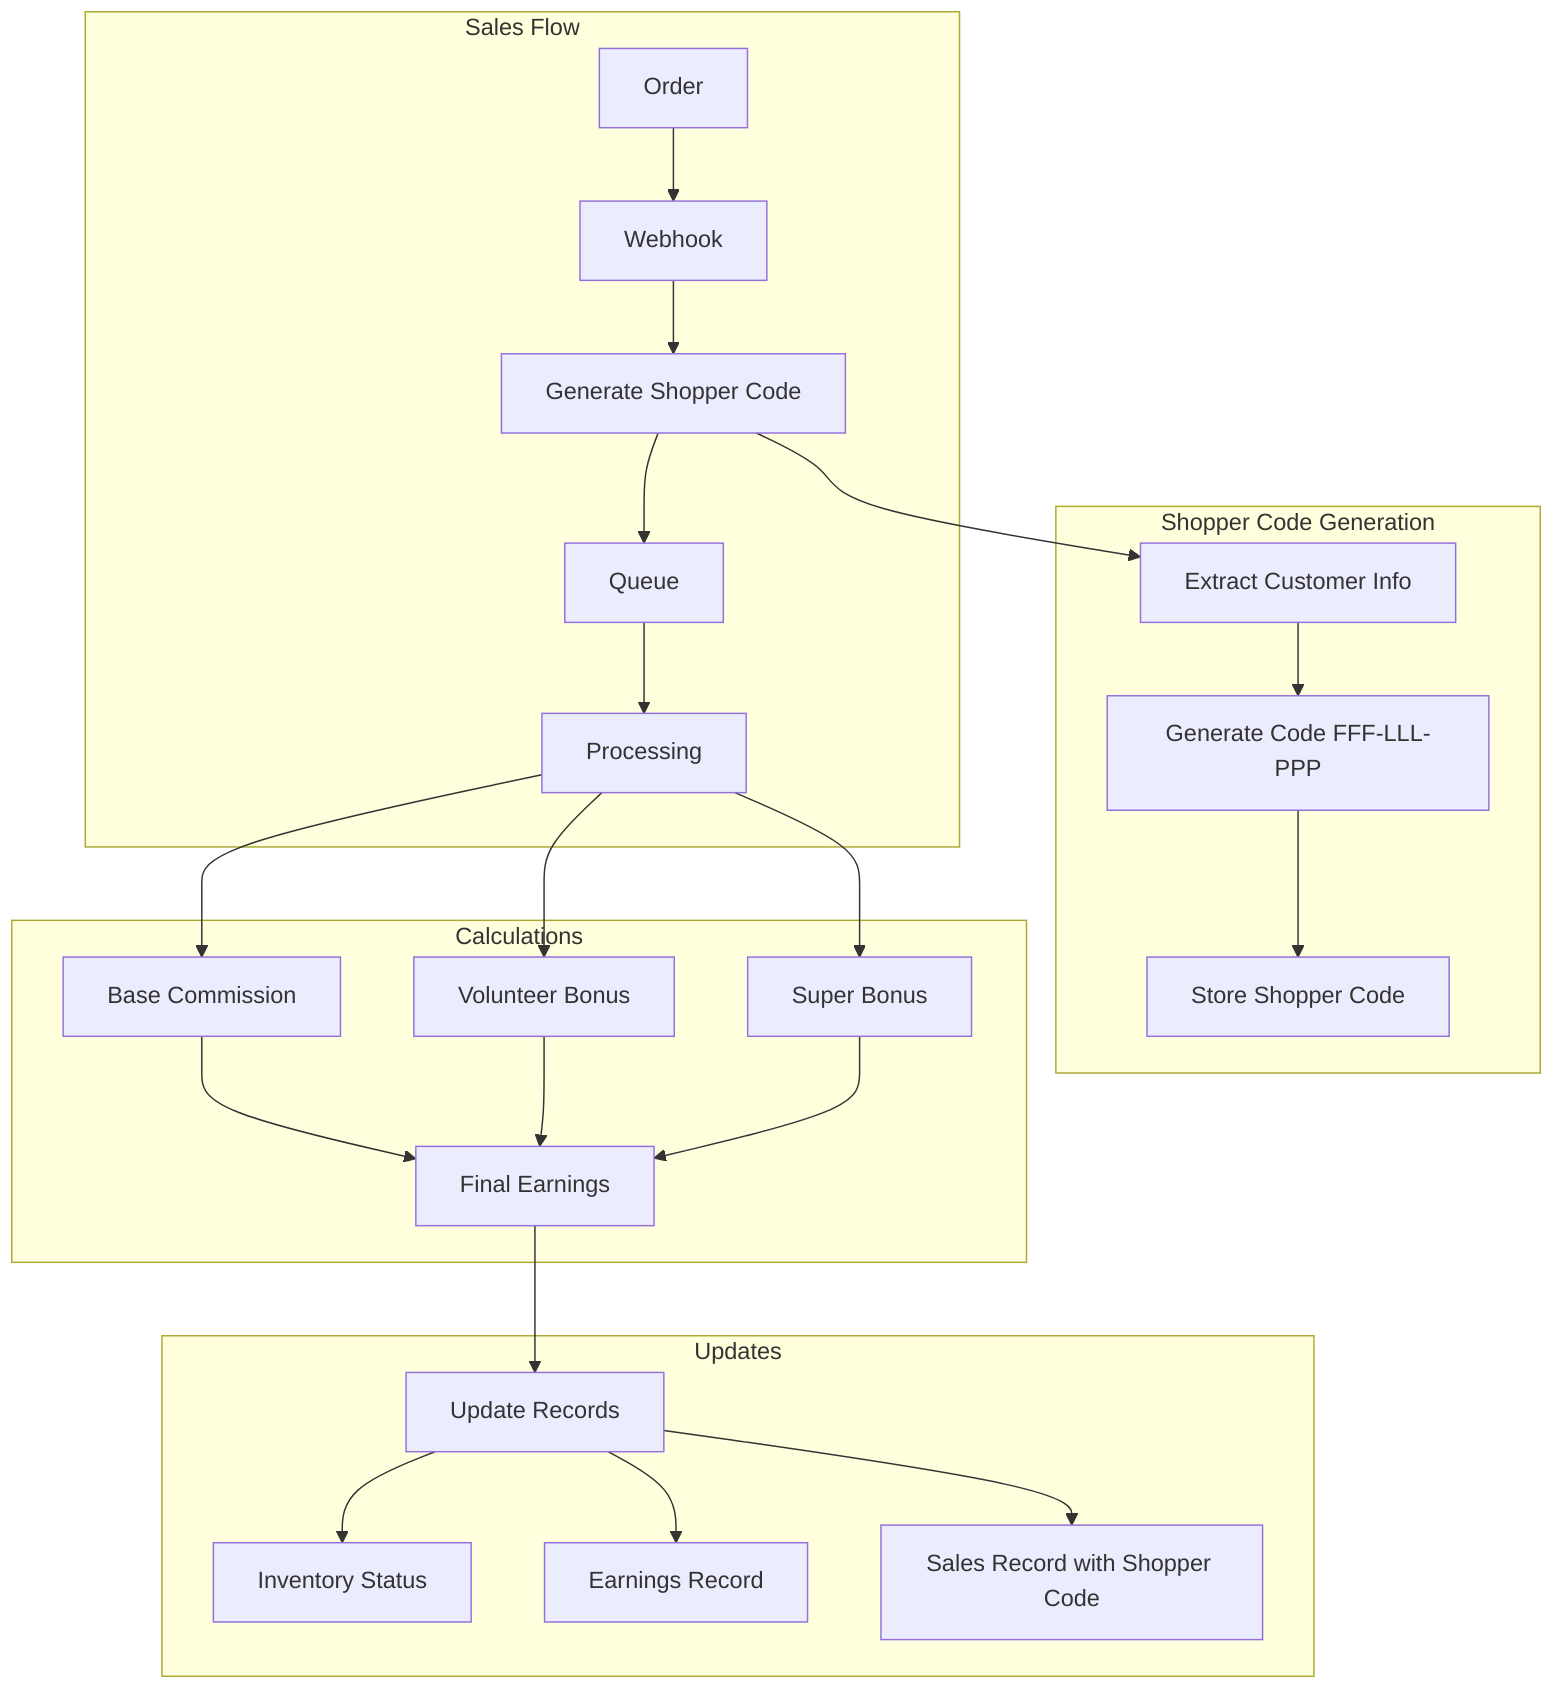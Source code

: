 graph TD
    subgraph "Sales Flow"
        O[Order] --> W[Webhook]
        W --> SC[Generate Shopper Code]
        SC --> Q[Queue]
        Q --> P[Processing]
    end
    
    subgraph "Shopper Code Generation"
        SC --> EI[Extract Customer Info]
        EI --> GC[Generate Code FFF-LLL-PPP]
        GC --> SS[Store Shopper Code]
    end
    
    subgraph "Calculations"
        P --> B[Base Commission]
        P --> V[Volunteer Bonus]
        P --> S[Super Bonus]
        B & V & S --> F[Final Earnings]
    end
    
    subgraph "Updates"
        F --> U[Update Records]
        U --> I[Inventory Status]
        U --> E[Earnings Record]
        U --> SR[Sales Record with Shopper Code]
    end